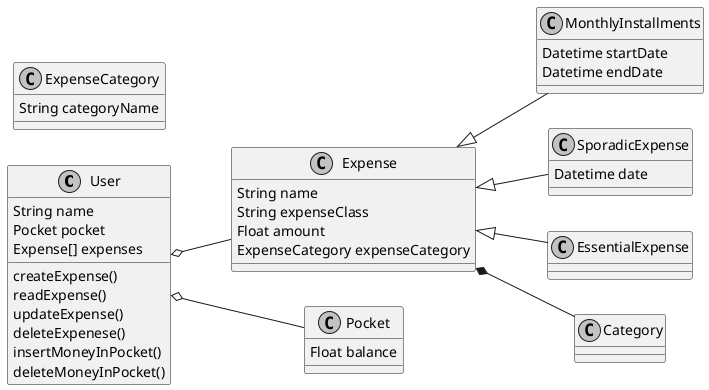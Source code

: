 @startuml
skinparam monochrome true
left to right direction

class User{
    String name
    Pocket pocket
    Expense[] expenses
    createExpense()
    readExpense()
    updateExpense()
    deleteExpenese()
    insertMoneyInPocket()
    deleteMoneyInPocket()

}

class Expense {
    String name
    String expenseClass
    Float amount
    ExpenseCategory expenseCategory
}
class Pocket{
    Float balance
}


class ExpenseCategory{
    String categoryName
}

class MonthlyInstallments{
    Datetime startDate
    Datetime endDate
}
class SporadicExpense{
    Datetime date
}

class EssentialExpense{
    
}

Expense <|-- EssentialExpense
Expense <|-- SporadicExpense
Expense <|-- MonthlyInstallments
Expense *-- Category
User o-- Expense
User o-- Pocket

@enduml